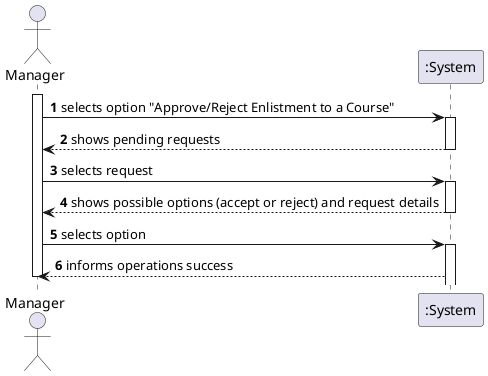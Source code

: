 @startuml
autonumber
actor "Manager" as MG

activate MG
MG -> ":System" : selects option "Approve/Reject Enlistment to a Course"
activate ":System"
":System" --> MG : shows pending requests
deactivate ":System"
MG -> ":System" : selects request
activate ":System"
":System"--> MG : shows possible options (accept or reject) and request details
deactivate ":System"
MG -> ":System": selects option
activate ":System"
":System"--> MG : informs operations success
deactivate MG

@enduml
